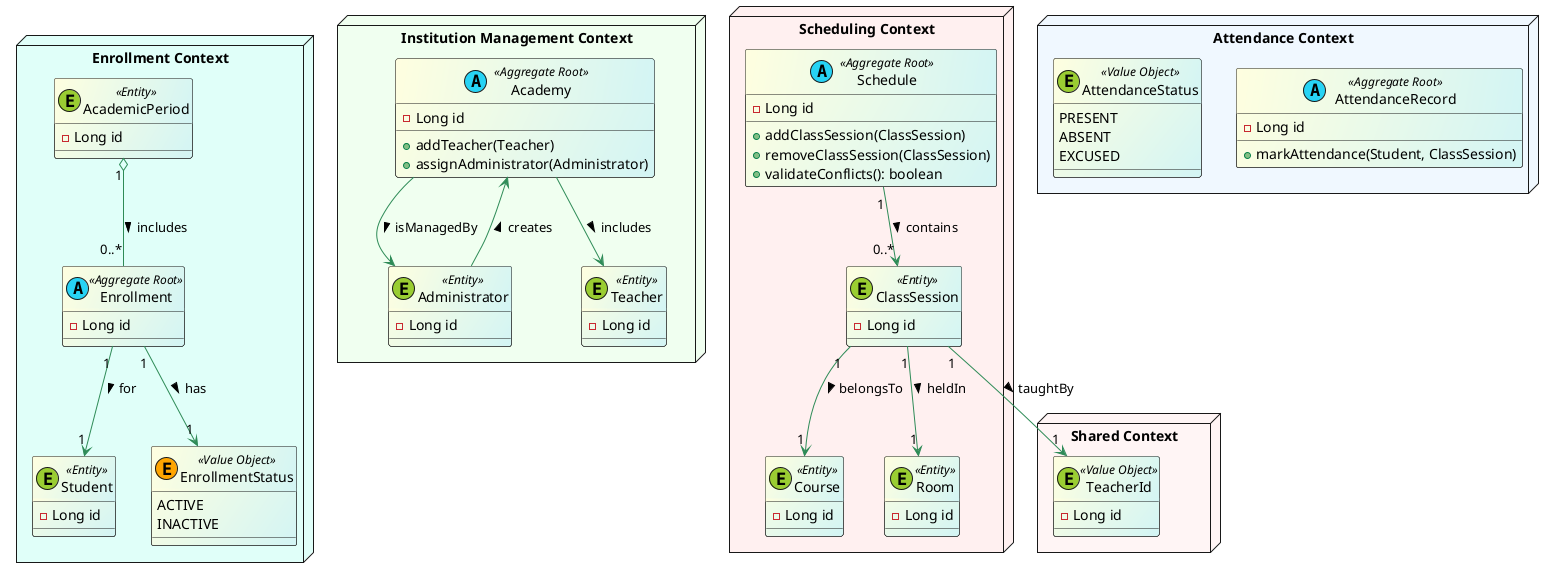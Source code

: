 @startuml Demy Domain Diagram

skinparam class {
    BackgroundColor LightYellow/D3F5F5
    ArrowColor SeaGreen
}

package "Enrollment Context" <<Node>> #E0FFF9 {
    class Enrollment <<(A, #27D3F5) Aggregate Root>> {
        - Long id
    }
    class Student <<(E, #9ACD32) Entity>> {
        - Long id
    }
    enum EnrollmentStatus <<(E, #FFA500) Value Object>> {
        ACTIVE
        INACTIVE
    }
    class AcademicPeriod <<(E, #9ACD32) Entity>> {
        - Long id
    }
    ' Relationships
    Enrollment "1" --> "1" Student : for >
    AcademicPeriod "1" o-- "0..*" Enrollment : includes >
    Enrollment "1" --> "1" EnrollmentStatus : has >
}

package "Institution Management Context" <<Node>> #F0FFF0 {
    class Academy <<(A, #27D3F5) Aggregate Root>> {
        - Long id
        + addTeacher(Teacher)
        + assignAdministrator(Administrator)
    }
    class Administrator <<(E, #9ACD32) Entity>> {
        - Long id
    }

    class Teacher <<(E, #9ACD32) Entity>> {
        - Long id
    }
    ' Relationships
    Administrator --> Academy : creates >
    Academy --> Administrator : isManagedBy >
    Academy --> Teacher : includes >
}

package "Scheduling Context" <<Node>> #FFF0F0 {
    class Schedule <<(A, #27D3F5) Aggregate Root>> {
        - Long id
        + addClassSession(ClassSession)
        + removeClassSession(ClassSession)
        + validateConflicts(): boolean
    }

    class ClassSession <<(E, #9ACD32) Entity>> {
        - Long id
    }

    class Course <<(E, #9ACD32) Entity>> {
        - Long id
    }

    class Room <<(E, #9ACD32)Entity>> {
        - Long id
    }

    ' Relationships
    Schedule "1" --> "0..*" ClassSession : contains >
    ClassSession "1" --> "1" Course : belongsTo >
    ClassSession "1" --> "1" Room : heldIn >
}

package "Attendance Context" <<Node>> #F0F8FF {
    class AttendanceRecord <<(A, #27D3F5) Aggregate Root>> {
        - Long id
        + markAttendance(Student, ClassSession)
    }
    class AttendanceStatus <<(E, #9ACD32) Value Object>> {
        PRESENT
        ABSENT
        EXCUSED
    }
}

package "Shared Context" as sc <<Node>> #FFF5F5 {
    class TeacherId <<(E, #9ACD32) Value Object>> {
        - Long id
    }
}

' Define relationships between contexts
ClassSession "1" --> "1" TeacherId : taughtBy >

@enduml